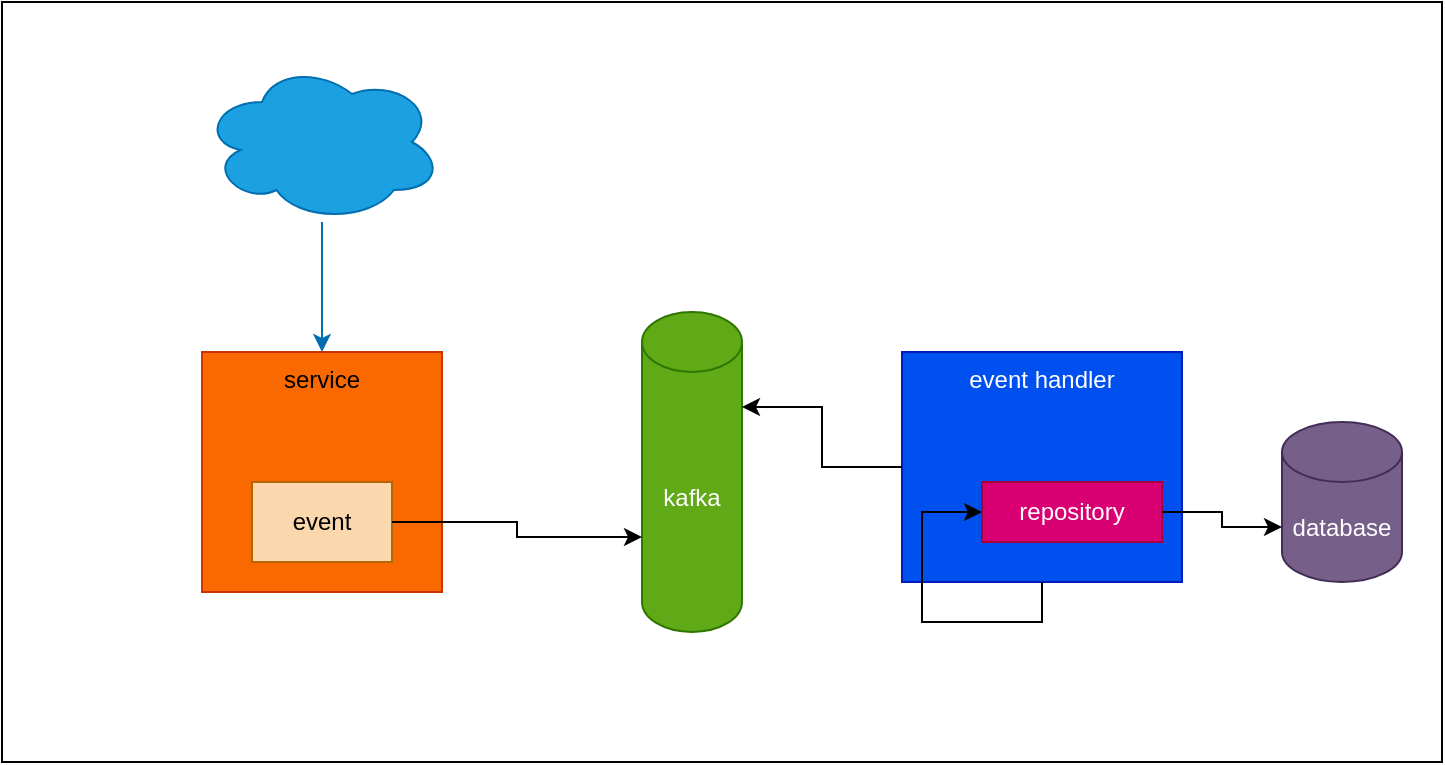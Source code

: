 <mxfile version="24.0.2" type="device">
  <diagram name="Page-1" id="rOgex3fhCNcTJctVJnYE">
    <mxGraphModel dx="684" dy="403" grid="1" gridSize="10" guides="1" tooltips="1" connect="1" arrows="1" fold="1" page="1" pageScale="1" pageWidth="850" pageHeight="1100" math="0" shadow="0">
      <root>
        <mxCell id="0" />
        <mxCell id="1" parent="0" />
        <mxCell id="k6-8KtOMFC-cAWZ0CljG-1" value="" style="rounded=0;whiteSpace=wrap;html=1;" vertex="1" parent="1">
          <mxGeometry x="70" y="80" width="720" height="380" as="geometry" />
        </mxCell>
        <mxCell id="k6-8KtOMFC-cAWZ0CljG-2" value="kafka" style="shape=cylinder3;whiteSpace=wrap;html=1;boundedLbl=1;backgroundOutline=1;size=15;fillColor=#60a917;fontColor=#ffffff;strokeColor=#2D7600;" vertex="1" parent="1">
          <mxGeometry x="390" y="235" width="50" height="160" as="geometry" />
        </mxCell>
        <mxCell id="k6-8KtOMFC-cAWZ0CljG-3" value="service" style="rounded=0;whiteSpace=wrap;html=1;verticalAlign=top;fillColor=#fa6800;fontColor=#000000;strokeColor=#C73500;" vertex="1" parent="1">
          <mxGeometry x="170" y="255" width="120" height="120" as="geometry" />
        </mxCell>
        <mxCell id="k6-8KtOMFC-cAWZ0CljG-4" value="event" style="rounded=0;whiteSpace=wrap;html=1;fillColor=#fad7ac;strokeColor=#b46504;" vertex="1" parent="1">
          <mxGeometry x="195" y="320" width="70" height="40" as="geometry" />
        </mxCell>
        <mxCell id="k6-8KtOMFC-cAWZ0CljG-5" style="edgeStyle=orthogonalEdgeStyle;rounded=0;orthogonalLoop=1;jettySize=auto;html=1;entryX=0;entryY=0;entryDx=0;entryDy=112.5;entryPerimeter=0;" edge="1" parent="1" source="k6-8KtOMFC-cAWZ0CljG-4" target="k6-8KtOMFC-cAWZ0CljG-2">
          <mxGeometry relative="1" as="geometry" />
        </mxCell>
        <mxCell id="k6-8KtOMFC-cAWZ0CljG-6" value="event handler" style="rounded=0;whiteSpace=wrap;html=1;verticalAlign=top;fillColor=#0050ef;fontColor=#ffffff;strokeColor=#001DBC;" vertex="1" parent="1">
          <mxGeometry x="520" y="255" width="140" height="115" as="geometry" />
        </mxCell>
        <mxCell id="k6-8KtOMFC-cAWZ0CljG-7" value="repository" style="rounded=0;whiteSpace=wrap;html=1;fillColor=#d80073;fontColor=#ffffff;strokeColor=#A50040;" vertex="1" parent="1">
          <mxGeometry x="560" y="320" width="90" height="30" as="geometry" />
        </mxCell>
        <mxCell id="k6-8KtOMFC-cAWZ0CljG-8" value="database" style="shape=cylinder3;whiteSpace=wrap;html=1;boundedLbl=1;backgroundOutline=1;size=15;fillColor=#76608a;fontColor=#ffffff;strokeColor=#432D57;" vertex="1" parent="1">
          <mxGeometry x="710" y="290" width="60" height="80" as="geometry" />
        </mxCell>
        <mxCell id="k6-8KtOMFC-cAWZ0CljG-9" style="edgeStyle=orthogonalEdgeStyle;rounded=0;orthogonalLoop=1;jettySize=auto;html=1;entryX=0;entryY=0;entryDx=0;entryDy=52.5;entryPerimeter=0;" edge="1" parent="1" source="k6-8KtOMFC-cAWZ0CljG-7" target="k6-8KtOMFC-cAWZ0CljG-8">
          <mxGeometry relative="1" as="geometry" />
        </mxCell>
        <mxCell id="k6-8KtOMFC-cAWZ0CljG-10" style="edgeStyle=orthogonalEdgeStyle;rounded=0;orthogonalLoop=1;jettySize=auto;html=1;entryX=0;entryY=0.5;entryDx=0;entryDy=0;" edge="1" parent="1" source="k6-8KtOMFC-cAWZ0CljG-6" target="k6-8KtOMFC-cAWZ0CljG-7">
          <mxGeometry relative="1" as="geometry">
            <Array as="points">
              <mxPoint x="590" y="390" />
              <mxPoint x="530" y="390" />
              <mxPoint x="530" y="335" />
            </Array>
          </mxGeometry>
        </mxCell>
        <mxCell id="k6-8KtOMFC-cAWZ0CljG-11" style="edgeStyle=orthogonalEdgeStyle;rounded=0;orthogonalLoop=1;jettySize=auto;html=1;entryX=1;entryY=0;entryDx=0;entryDy=47.5;entryPerimeter=0;" edge="1" parent="1" source="k6-8KtOMFC-cAWZ0CljG-6" target="k6-8KtOMFC-cAWZ0CljG-2">
          <mxGeometry relative="1" as="geometry" />
        </mxCell>
        <mxCell id="k6-8KtOMFC-cAWZ0CljG-13" style="edgeStyle=orthogonalEdgeStyle;rounded=0;orthogonalLoop=1;jettySize=auto;html=1;entryX=0.5;entryY=0;entryDx=0;entryDy=0;fillColor=#1ba1e2;strokeColor=#006EAF;" edge="1" parent="1" source="k6-8KtOMFC-cAWZ0CljG-12" target="k6-8KtOMFC-cAWZ0CljG-3">
          <mxGeometry relative="1" as="geometry">
            <Array as="points">
              <mxPoint x="230" y="220" />
              <mxPoint x="230" y="220" />
            </Array>
          </mxGeometry>
        </mxCell>
        <mxCell id="k6-8KtOMFC-cAWZ0CljG-12" value="" style="ellipse;shape=cloud;whiteSpace=wrap;html=1;fillColor=#1ba1e2;fontColor=#ffffff;strokeColor=#006EAF;" vertex="1" parent="1">
          <mxGeometry x="170" y="110" width="120" height="80" as="geometry" />
        </mxCell>
      </root>
    </mxGraphModel>
  </diagram>
</mxfile>
